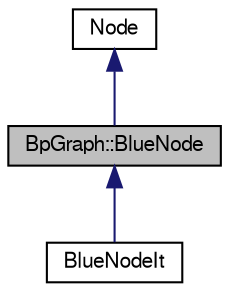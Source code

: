 digraph "BpGraph::BlueNode"
{
 // LATEX_PDF_SIZE
  edge [fontname="FreeSans",fontsize="10",labelfontname="FreeSans",labelfontsize="10"];
  node [fontname="FreeSans",fontsize="10",shape=record];
  Node0 [label="BpGraph::BlueNode",height=0.2,width=0.4,color="black", fillcolor="grey75", style="filled", fontcolor="black",tooltip="Class to represent blue nodes."];
  Node1 -> Node0 [dir="back",color="midnightblue",fontsize="10",style="solid",fontname="FreeSans"];
  Node1 [label="Node",height=0.2,width=0.4,color="black", fillcolor="white", style="filled",URL="$a04841.html",tooltip="The node type of the graph."];
  Node0 -> Node2 [dir="back",color="midnightblue",fontsize="10",style="solid",fontname="FreeSans"];
  Node2 [label="BlueNodeIt",height=0.2,width=0.4,color="black", fillcolor="white", style="filled",URL="$a04857.html",tooltip="Iterator class for the blue nodes."];
}
